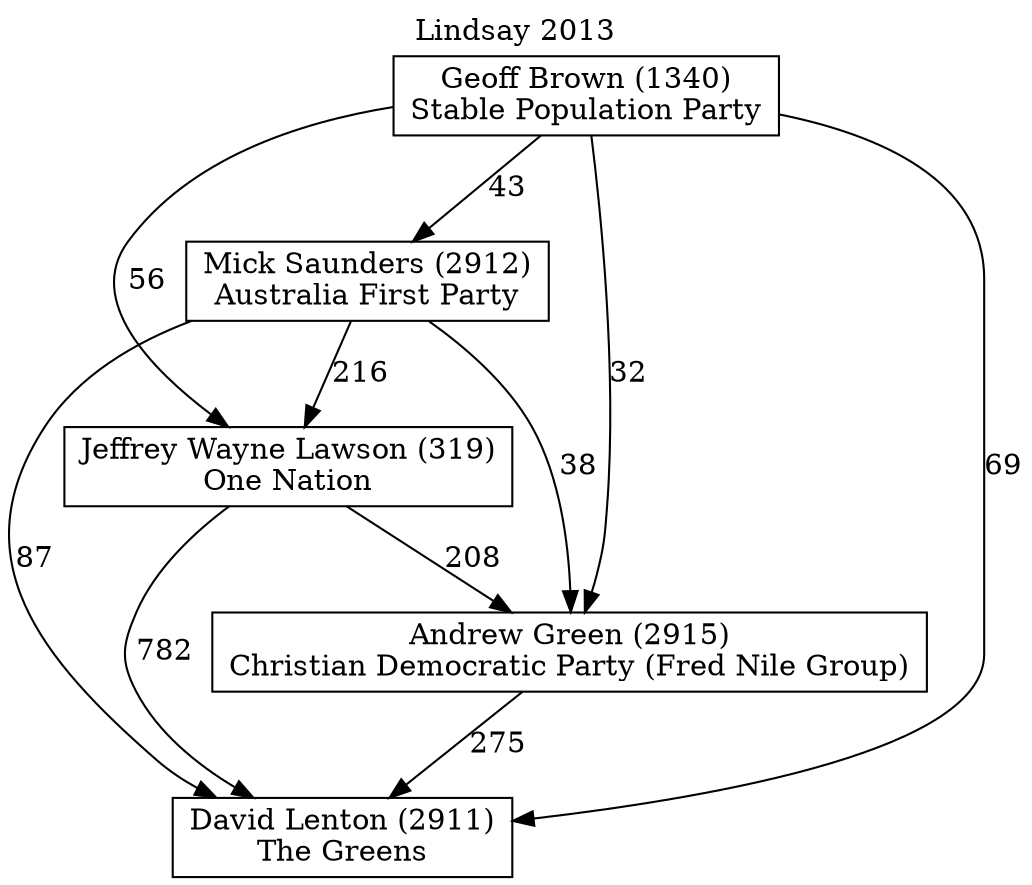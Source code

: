 // House preference flow
digraph "David Lenton (2911)_Lindsay_2013" {
	graph [label="Lindsay 2013" labelloc=t]
	node [shape=box]
	"David Lenton (2911)" [label="David Lenton (2911)
The Greens"]
	"Andrew Green (2915)" [label="Andrew Green (2915)
Christian Democratic Party (Fred Nile Group)"]
	"Jeffrey Wayne Lawson (319)" [label="Jeffrey Wayne Lawson (319)
One Nation"]
	"Mick Saunders (2912)" [label="Mick Saunders (2912)
Australia First Party"]
	"Geoff Brown (1340)" [label="Geoff Brown (1340)
Stable Population Party"]
	"David Lenton (2911)" [label="David Lenton (2911)
The Greens"]
	"Jeffrey Wayne Lawson (319)" [label="Jeffrey Wayne Lawson (319)
One Nation"]
	"Mick Saunders (2912)" [label="Mick Saunders (2912)
Australia First Party"]
	"Geoff Brown (1340)" [label="Geoff Brown (1340)
Stable Population Party"]
	"David Lenton (2911)" [label="David Lenton (2911)
The Greens"]
	"Mick Saunders (2912)" [label="Mick Saunders (2912)
Australia First Party"]
	"Geoff Brown (1340)" [label="Geoff Brown (1340)
Stable Population Party"]
	"David Lenton (2911)" [label="David Lenton (2911)
The Greens"]
	"Geoff Brown (1340)" [label="Geoff Brown (1340)
Stable Population Party"]
	"Geoff Brown (1340)" [label="Geoff Brown (1340)
Stable Population Party"]
	"Mick Saunders (2912)" [label="Mick Saunders (2912)
Australia First Party"]
	"Geoff Brown (1340)" [label="Geoff Brown (1340)
Stable Population Party"]
	"Geoff Brown (1340)" [label="Geoff Brown (1340)
Stable Population Party"]
	"Jeffrey Wayne Lawson (319)" [label="Jeffrey Wayne Lawson (319)
One Nation"]
	"Mick Saunders (2912)" [label="Mick Saunders (2912)
Australia First Party"]
	"Geoff Brown (1340)" [label="Geoff Brown (1340)
Stable Population Party"]
	"Jeffrey Wayne Lawson (319)" [label="Jeffrey Wayne Lawson (319)
One Nation"]
	"Geoff Brown (1340)" [label="Geoff Brown (1340)
Stable Population Party"]
	"Geoff Brown (1340)" [label="Geoff Brown (1340)
Stable Population Party"]
	"Mick Saunders (2912)" [label="Mick Saunders (2912)
Australia First Party"]
	"Geoff Brown (1340)" [label="Geoff Brown (1340)
Stable Population Party"]
	"Geoff Brown (1340)" [label="Geoff Brown (1340)
Stable Population Party"]
	"Andrew Green (2915)" [label="Andrew Green (2915)
Christian Democratic Party (Fred Nile Group)"]
	"Jeffrey Wayne Lawson (319)" [label="Jeffrey Wayne Lawson (319)
One Nation"]
	"Mick Saunders (2912)" [label="Mick Saunders (2912)
Australia First Party"]
	"Geoff Brown (1340)" [label="Geoff Brown (1340)
Stable Population Party"]
	"Andrew Green (2915)" [label="Andrew Green (2915)
Christian Democratic Party (Fred Nile Group)"]
	"Mick Saunders (2912)" [label="Mick Saunders (2912)
Australia First Party"]
	"Geoff Brown (1340)" [label="Geoff Brown (1340)
Stable Population Party"]
	"Andrew Green (2915)" [label="Andrew Green (2915)
Christian Democratic Party (Fred Nile Group)"]
	"Geoff Brown (1340)" [label="Geoff Brown (1340)
Stable Population Party"]
	"Geoff Brown (1340)" [label="Geoff Brown (1340)
Stable Population Party"]
	"Mick Saunders (2912)" [label="Mick Saunders (2912)
Australia First Party"]
	"Geoff Brown (1340)" [label="Geoff Brown (1340)
Stable Population Party"]
	"Geoff Brown (1340)" [label="Geoff Brown (1340)
Stable Population Party"]
	"Jeffrey Wayne Lawson (319)" [label="Jeffrey Wayne Lawson (319)
One Nation"]
	"Mick Saunders (2912)" [label="Mick Saunders (2912)
Australia First Party"]
	"Geoff Brown (1340)" [label="Geoff Brown (1340)
Stable Population Party"]
	"Jeffrey Wayne Lawson (319)" [label="Jeffrey Wayne Lawson (319)
One Nation"]
	"Geoff Brown (1340)" [label="Geoff Brown (1340)
Stable Population Party"]
	"Geoff Brown (1340)" [label="Geoff Brown (1340)
Stable Population Party"]
	"Mick Saunders (2912)" [label="Mick Saunders (2912)
Australia First Party"]
	"Geoff Brown (1340)" [label="Geoff Brown (1340)
Stable Population Party"]
	"Geoff Brown (1340)" [label="Geoff Brown (1340)
Stable Population Party"]
	"Andrew Green (2915)" -> "David Lenton (2911)" [label=275]
	"Jeffrey Wayne Lawson (319)" -> "Andrew Green (2915)" [label=208]
	"Mick Saunders (2912)" -> "Jeffrey Wayne Lawson (319)" [label=216]
	"Geoff Brown (1340)" -> "Mick Saunders (2912)" [label=43]
	"Jeffrey Wayne Lawson (319)" -> "David Lenton (2911)" [label=782]
	"Mick Saunders (2912)" -> "David Lenton (2911)" [label=87]
	"Geoff Brown (1340)" -> "David Lenton (2911)" [label=69]
	"Geoff Brown (1340)" -> "Jeffrey Wayne Lawson (319)" [label=56]
	"Mick Saunders (2912)" -> "Andrew Green (2915)" [label=38]
	"Geoff Brown (1340)" -> "Andrew Green (2915)" [label=32]
}

